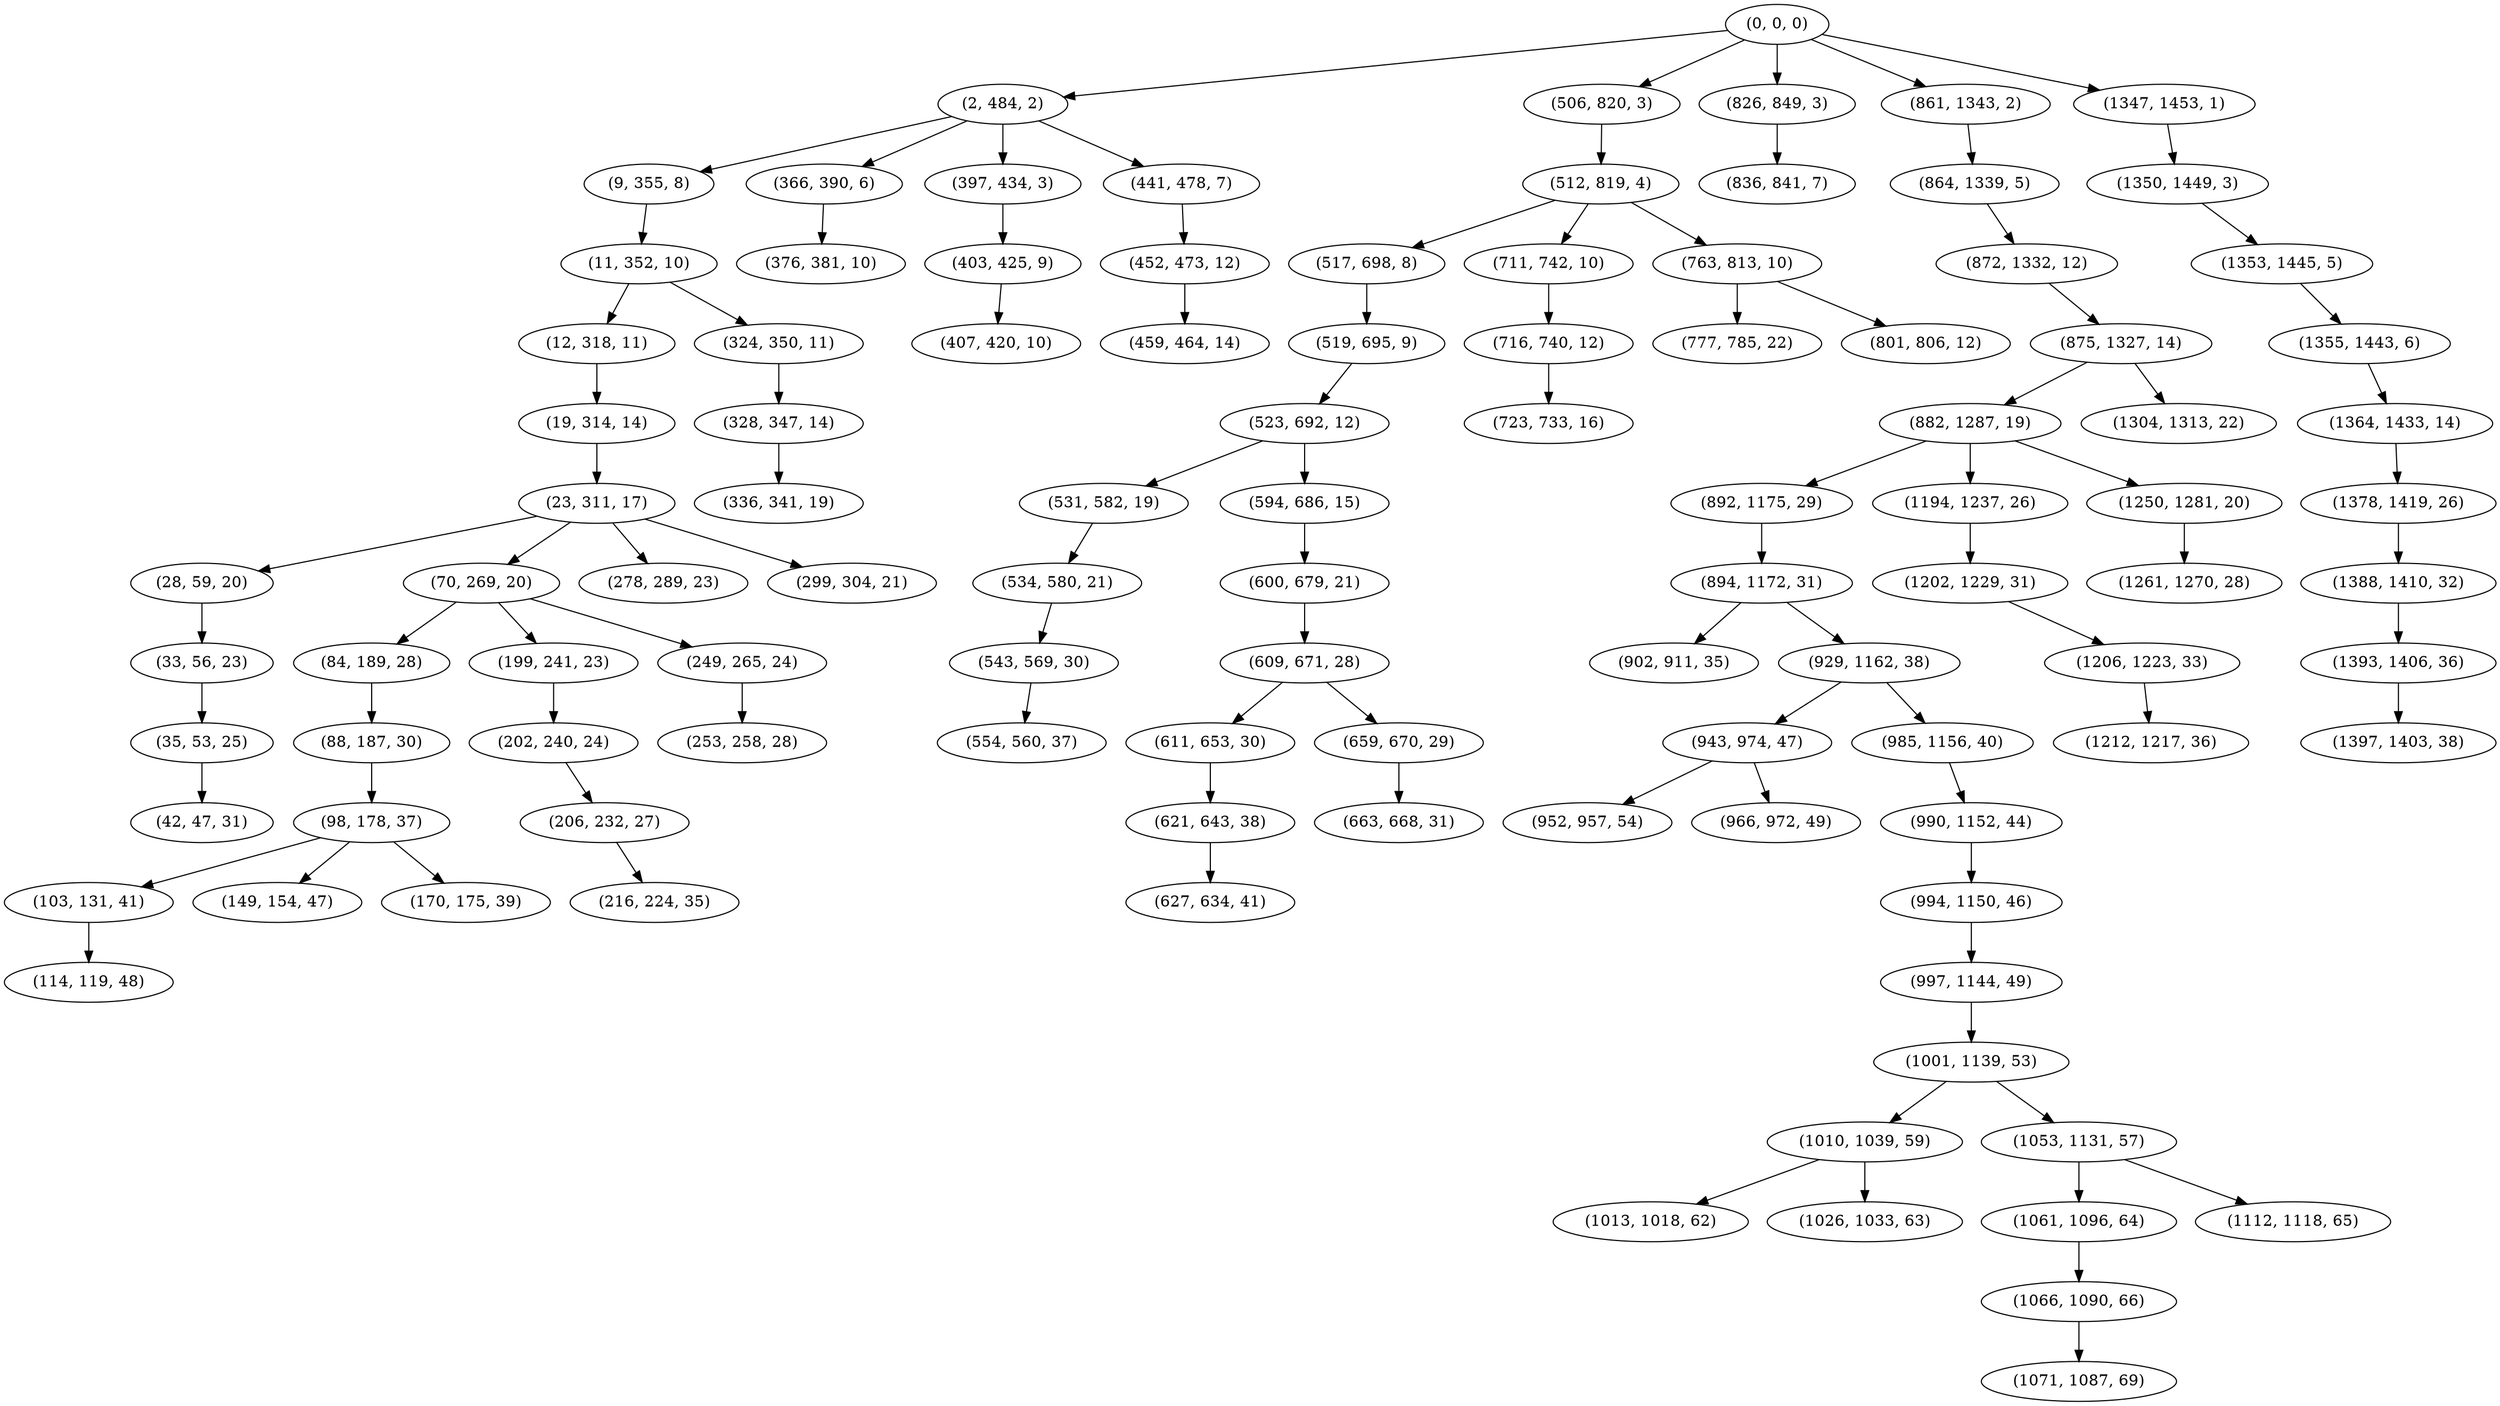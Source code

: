 digraph tree {
    "(0, 0, 0)";
    "(2, 484, 2)";
    "(9, 355, 8)";
    "(11, 352, 10)";
    "(12, 318, 11)";
    "(19, 314, 14)";
    "(23, 311, 17)";
    "(28, 59, 20)";
    "(33, 56, 23)";
    "(35, 53, 25)";
    "(42, 47, 31)";
    "(70, 269, 20)";
    "(84, 189, 28)";
    "(88, 187, 30)";
    "(98, 178, 37)";
    "(103, 131, 41)";
    "(114, 119, 48)";
    "(149, 154, 47)";
    "(170, 175, 39)";
    "(199, 241, 23)";
    "(202, 240, 24)";
    "(206, 232, 27)";
    "(216, 224, 35)";
    "(249, 265, 24)";
    "(253, 258, 28)";
    "(278, 289, 23)";
    "(299, 304, 21)";
    "(324, 350, 11)";
    "(328, 347, 14)";
    "(336, 341, 19)";
    "(366, 390, 6)";
    "(376, 381, 10)";
    "(397, 434, 3)";
    "(403, 425, 9)";
    "(407, 420, 10)";
    "(441, 478, 7)";
    "(452, 473, 12)";
    "(459, 464, 14)";
    "(506, 820, 3)";
    "(512, 819, 4)";
    "(517, 698, 8)";
    "(519, 695, 9)";
    "(523, 692, 12)";
    "(531, 582, 19)";
    "(534, 580, 21)";
    "(543, 569, 30)";
    "(554, 560, 37)";
    "(594, 686, 15)";
    "(600, 679, 21)";
    "(609, 671, 28)";
    "(611, 653, 30)";
    "(621, 643, 38)";
    "(627, 634, 41)";
    "(659, 670, 29)";
    "(663, 668, 31)";
    "(711, 742, 10)";
    "(716, 740, 12)";
    "(723, 733, 16)";
    "(763, 813, 10)";
    "(777, 785, 22)";
    "(801, 806, 12)";
    "(826, 849, 3)";
    "(836, 841, 7)";
    "(861, 1343, 2)";
    "(864, 1339, 5)";
    "(872, 1332, 12)";
    "(875, 1327, 14)";
    "(882, 1287, 19)";
    "(892, 1175, 29)";
    "(894, 1172, 31)";
    "(902, 911, 35)";
    "(929, 1162, 38)";
    "(943, 974, 47)";
    "(952, 957, 54)";
    "(966, 972, 49)";
    "(985, 1156, 40)";
    "(990, 1152, 44)";
    "(994, 1150, 46)";
    "(997, 1144, 49)";
    "(1001, 1139, 53)";
    "(1010, 1039, 59)";
    "(1013, 1018, 62)";
    "(1026, 1033, 63)";
    "(1053, 1131, 57)";
    "(1061, 1096, 64)";
    "(1066, 1090, 66)";
    "(1071, 1087, 69)";
    "(1112, 1118, 65)";
    "(1194, 1237, 26)";
    "(1202, 1229, 31)";
    "(1206, 1223, 33)";
    "(1212, 1217, 36)";
    "(1250, 1281, 20)";
    "(1261, 1270, 28)";
    "(1304, 1313, 22)";
    "(1347, 1453, 1)";
    "(1350, 1449, 3)";
    "(1353, 1445, 5)";
    "(1355, 1443, 6)";
    "(1364, 1433, 14)";
    "(1378, 1419, 26)";
    "(1388, 1410, 32)";
    "(1393, 1406, 36)";
    "(1397, 1403, 38)";
    "(0, 0, 0)" -> "(2, 484, 2)";
    "(0, 0, 0)" -> "(506, 820, 3)";
    "(0, 0, 0)" -> "(826, 849, 3)";
    "(0, 0, 0)" -> "(861, 1343, 2)";
    "(0, 0, 0)" -> "(1347, 1453, 1)";
    "(2, 484, 2)" -> "(9, 355, 8)";
    "(2, 484, 2)" -> "(366, 390, 6)";
    "(2, 484, 2)" -> "(397, 434, 3)";
    "(2, 484, 2)" -> "(441, 478, 7)";
    "(9, 355, 8)" -> "(11, 352, 10)";
    "(11, 352, 10)" -> "(12, 318, 11)";
    "(11, 352, 10)" -> "(324, 350, 11)";
    "(12, 318, 11)" -> "(19, 314, 14)";
    "(19, 314, 14)" -> "(23, 311, 17)";
    "(23, 311, 17)" -> "(28, 59, 20)";
    "(23, 311, 17)" -> "(70, 269, 20)";
    "(23, 311, 17)" -> "(278, 289, 23)";
    "(23, 311, 17)" -> "(299, 304, 21)";
    "(28, 59, 20)" -> "(33, 56, 23)";
    "(33, 56, 23)" -> "(35, 53, 25)";
    "(35, 53, 25)" -> "(42, 47, 31)";
    "(70, 269, 20)" -> "(84, 189, 28)";
    "(70, 269, 20)" -> "(199, 241, 23)";
    "(70, 269, 20)" -> "(249, 265, 24)";
    "(84, 189, 28)" -> "(88, 187, 30)";
    "(88, 187, 30)" -> "(98, 178, 37)";
    "(98, 178, 37)" -> "(103, 131, 41)";
    "(98, 178, 37)" -> "(149, 154, 47)";
    "(98, 178, 37)" -> "(170, 175, 39)";
    "(103, 131, 41)" -> "(114, 119, 48)";
    "(199, 241, 23)" -> "(202, 240, 24)";
    "(202, 240, 24)" -> "(206, 232, 27)";
    "(206, 232, 27)" -> "(216, 224, 35)";
    "(249, 265, 24)" -> "(253, 258, 28)";
    "(324, 350, 11)" -> "(328, 347, 14)";
    "(328, 347, 14)" -> "(336, 341, 19)";
    "(366, 390, 6)" -> "(376, 381, 10)";
    "(397, 434, 3)" -> "(403, 425, 9)";
    "(403, 425, 9)" -> "(407, 420, 10)";
    "(441, 478, 7)" -> "(452, 473, 12)";
    "(452, 473, 12)" -> "(459, 464, 14)";
    "(506, 820, 3)" -> "(512, 819, 4)";
    "(512, 819, 4)" -> "(517, 698, 8)";
    "(512, 819, 4)" -> "(711, 742, 10)";
    "(512, 819, 4)" -> "(763, 813, 10)";
    "(517, 698, 8)" -> "(519, 695, 9)";
    "(519, 695, 9)" -> "(523, 692, 12)";
    "(523, 692, 12)" -> "(531, 582, 19)";
    "(523, 692, 12)" -> "(594, 686, 15)";
    "(531, 582, 19)" -> "(534, 580, 21)";
    "(534, 580, 21)" -> "(543, 569, 30)";
    "(543, 569, 30)" -> "(554, 560, 37)";
    "(594, 686, 15)" -> "(600, 679, 21)";
    "(600, 679, 21)" -> "(609, 671, 28)";
    "(609, 671, 28)" -> "(611, 653, 30)";
    "(609, 671, 28)" -> "(659, 670, 29)";
    "(611, 653, 30)" -> "(621, 643, 38)";
    "(621, 643, 38)" -> "(627, 634, 41)";
    "(659, 670, 29)" -> "(663, 668, 31)";
    "(711, 742, 10)" -> "(716, 740, 12)";
    "(716, 740, 12)" -> "(723, 733, 16)";
    "(763, 813, 10)" -> "(777, 785, 22)";
    "(763, 813, 10)" -> "(801, 806, 12)";
    "(826, 849, 3)" -> "(836, 841, 7)";
    "(861, 1343, 2)" -> "(864, 1339, 5)";
    "(864, 1339, 5)" -> "(872, 1332, 12)";
    "(872, 1332, 12)" -> "(875, 1327, 14)";
    "(875, 1327, 14)" -> "(882, 1287, 19)";
    "(875, 1327, 14)" -> "(1304, 1313, 22)";
    "(882, 1287, 19)" -> "(892, 1175, 29)";
    "(882, 1287, 19)" -> "(1194, 1237, 26)";
    "(882, 1287, 19)" -> "(1250, 1281, 20)";
    "(892, 1175, 29)" -> "(894, 1172, 31)";
    "(894, 1172, 31)" -> "(902, 911, 35)";
    "(894, 1172, 31)" -> "(929, 1162, 38)";
    "(929, 1162, 38)" -> "(943, 974, 47)";
    "(929, 1162, 38)" -> "(985, 1156, 40)";
    "(943, 974, 47)" -> "(952, 957, 54)";
    "(943, 974, 47)" -> "(966, 972, 49)";
    "(985, 1156, 40)" -> "(990, 1152, 44)";
    "(990, 1152, 44)" -> "(994, 1150, 46)";
    "(994, 1150, 46)" -> "(997, 1144, 49)";
    "(997, 1144, 49)" -> "(1001, 1139, 53)";
    "(1001, 1139, 53)" -> "(1010, 1039, 59)";
    "(1001, 1139, 53)" -> "(1053, 1131, 57)";
    "(1010, 1039, 59)" -> "(1013, 1018, 62)";
    "(1010, 1039, 59)" -> "(1026, 1033, 63)";
    "(1053, 1131, 57)" -> "(1061, 1096, 64)";
    "(1053, 1131, 57)" -> "(1112, 1118, 65)";
    "(1061, 1096, 64)" -> "(1066, 1090, 66)";
    "(1066, 1090, 66)" -> "(1071, 1087, 69)";
    "(1194, 1237, 26)" -> "(1202, 1229, 31)";
    "(1202, 1229, 31)" -> "(1206, 1223, 33)";
    "(1206, 1223, 33)" -> "(1212, 1217, 36)";
    "(1250, 1281, 20)" -> "(1261, 1270, 28)";
    "(1347, 1453, 1)" -> "(1350, 1449, 3)";
    "(1350, 1449, 3)" -> "(1353, 1445, 5)";
    "(1353, 1445, 5)" -> "(1355, 1443, 6)";
    "(1355, 1443, 6)" -> "(1364, 1433, 14)";
    "(1364, 1433, 14)" -> "(1378, 1419, 26)";
    "(1378, 1419, 26)" -> "(1388, 1410, 32)";
    "(1388, 1410, 32)" -> "(1393, 1406, 36)";
    "(1393, 1406, 36)" -> "(1397, 1403, 38)";
}
